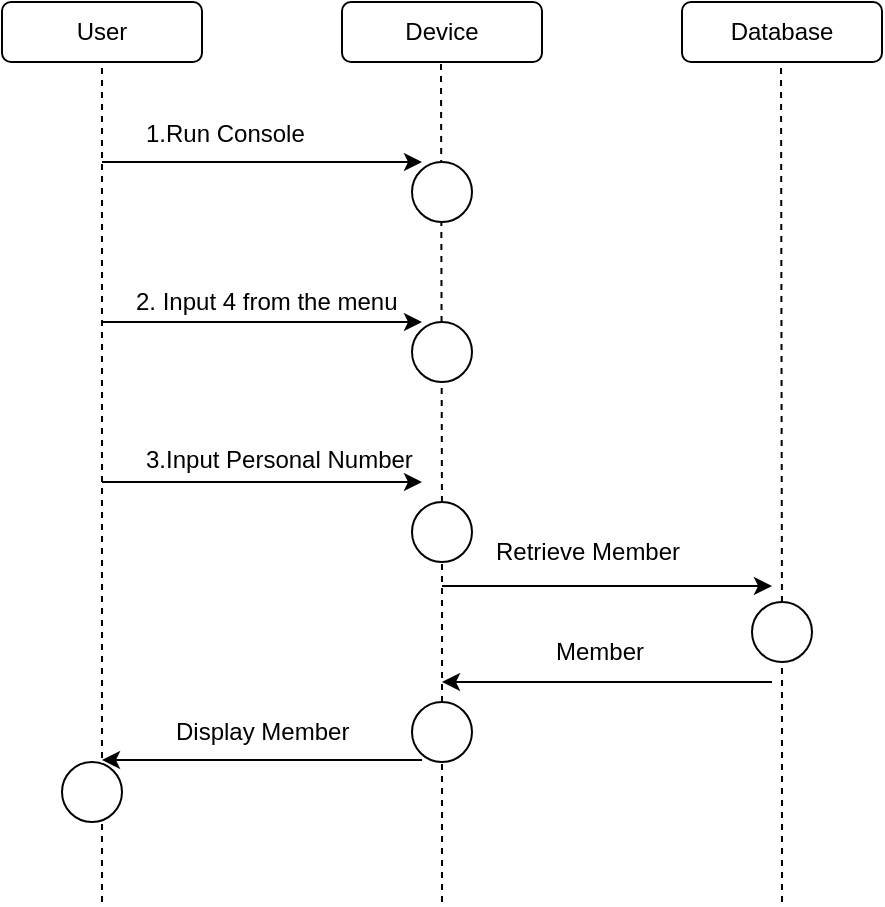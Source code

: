 <mxfile version="12.0.1" type="device" pages="1"><diagram id="l6xT7i-LliBg1LL4XF7H" name="Page-1"><mxGraphModel dx="757" dy="504" grid="1" gridSize="10" guides="1" tooltips="1" connect="1" arrows="1" fold="1" page="1" pageScale="1" pageWidth="827" pageHeight="1169" math="0" shadow="0"><root><mxCell id="0"/><mxCell id="1" parent="0"/><mxCell id="VggmB6tBiJsMWH2p0AmL-1" value="User" style="rounded=1;whiteSpace=wrap;html=1;" parent="1" vertex="1"><mxGeometry x="60" y="80" width="100" height="30" as="geometry"/></mxCell><mxCell id="VggmB6tBiJsMWH2p0AmL-2" value="Device" style="rounded=1;whiteSpace=wrap;html=1;" parent="1" vertex="1"><mxGeometry x="230" y="80" width="100" height="30" as="geometry"/></mxCell><mxCell id="VggmB6tBiJsMWH2p0AmL-3" value="Database" style="rounded=1;whiteSpace=wrap;html=1;" parent="1" vertex="1"><mxGeometry x="400" y="80" width="100" height="30" as="geometry"/></mxCell><mxCell id="VggmB6tBiJsMWH2p0AmL-4" value="" style="endArrow=none;dashed=1;html=1;entryX=0.5;entryY=1;entryDx=0;entryDy=0;" parent="1" target="VggmB6tBiJsMWH2p0AmL-1" edge="1"><mxGeometry width="50" height="50" relative="1" as="geometry"><mxPoint x="110" y="530" as="sourcePoint"/><mxPoint x="100" y="140" as="targetPoint"/></mxGeometry></mxCell><mxCell id="VggmB6tBiJsMWH2p0AmL-5" value="" style="endArrow=classic;html=1;" parent="1" edge="1"><mxGeometry width="50" height="50" relative="1" as="geometry"><mxPoint x="110" y="160" as="sourcePoint"/><mxPoint x="270" y="160" as="targetPoint"/></mxGeometry></mxCell><mxCell id="VggmB6tBiJsMWH2p0AmL-6" value="1.Run Console" style="text;html=1;resizable=0;points=[];autosize=1;align=left;verticalAlign=top;spacingTop=-4;" parent="1" vertex="1"><mxGeometry x="130" y="136" width="90" height="20" as="geometry"/></mxCell><mxCell id="VggmB6tBiJsMWH2p0AmL-7" value="" style="endArrow=none;dashed=1;html=1;entryX=0.5;entryY=1;entryDx=0;entryDy=0;" parent="1" source="ox8Hk987FoKEJF9IZT7E-2" edge="1"><mxGeometry width="50" height="50" relative="1" as="geometry"><mxPoint x="280" y="720" as="sourcePoint"/><mxPoint x="279.5" y="110" as="targetPoint"/></mxGeometry></mxCell><mxCell id="VggmB6tBiJsMWH2p0AmL-8" value="" style="ellipse;whiteSpace=wrap;html=1;aspect=fixed;" parent="1" vertex="1"><mxGeometry x="265" y="160" width="30" height="30" as="geometry"/></mxCell><mxCell id="VggmB6tBiJsMWH2p0AmL-9" value="" style="endArrow=classic;html=1;" parent="1" edge="1"><mxGeometry width="50" height="50" relative="1" as="geometry"><mxPoint x="110" y="240" as="sourcePoint"/><mxPoint x="270" y="240" as="targetPoint"/></mxGeometry></mxCell><mxCell id="VggmB6tBiJsMWH2p0AmL-10" value="2. Input 4 from the menu" style="text;html=1;resizable=0;points=[];autosize=1;align=left;verticalAlign=top;spacingTop=-4;" parent="1" vertex="1"><mxGeometry x="125" y="220" width="150" height="20" as="geometry"/></mxCell><mxCell id="VggmB6tBiJsMWH2p0AmL-11" value="" style="endArrow=classic;html=1;" parent="1" edge="1"><mxGeometry width="50" height="50" relative="1" as="geometry"><mxPoint x="110" y="320" as="sourcePoint"/><mxPoint x="270" y="320" as="targetPoint"/></mxGeometry></mxCell><mxCell id="VggmB6tBiJsMWH2p0AmL-15" value="3.Input Personal Number" style="text;html=1;resizable=0;points=[];autosize=1;align=left;verticalAlign=top;spacingTop=-4;" parent="1" vertex="1"><mxGeometry x="130" y="299" width="150" height="20" as="geometry"/></mxCell><mxCell id="VggmB6tBiJsMWH2p0AmL-18" value="" style="endArrow=none;dashed=1;html=1;entryX=0.5;entryY=1;entryDx=0;entryDy=0;" parent="1" edge="1" source="VggmB6tBiJsMWH2p0AmL-25"><mxGeometry width="50" height="50" relative="1" as="geometry"><mxPoint x="450" y="530" as="sourcePoint"/><mxPoint x="449.5" y="110" as="targetPoint"/></mxGeometry></mxCell><mxCell id="VggmB6tBiJsMWH2p0AmL-24" value="" style="ellipse;whiteSpace=wrap;html=1;aspect=fixed;" parent="1" vertex="1"><mxGeometry x="265" y="240" width="30" height="30" as="geometry"/></mxCell><mxCell id="VggmB6tBiJsMWH2p0AmL-26" value="" style="ellipse;whiteSpace=wrap;html=1;aspect=fixed;" parent="1" vertex="1"><mxGeometry x="265" y="430" width="30" height="30" as="geometry"/></mxCell><mxCell id="VggmB6tBiJsMWH2p0AmL-27" value="" style="endArrow=none;dashed=1;html=1;entryX=0.5;entryY=1;entryDx=0;entryDy=0;" parent="1" target="VggmB6tBiJsMWH2p0AmL-26" edge="1"><mxGeometry width="50" height="50" relative="1" as="geometry"><mxPoint x="280" y="530" as="sourcePoint"/><mxPoint x="279.5" y="110" as="targetPoint"/></mxGeometry></mxCell><mxCell id="VggmB6tBiJsMWH2p0AmL-25" value="" style="ellipse;whiteSpace=wrap;html=1;aspect=fixed;" parent="1" vertex="1"><mxGeometry x="435" y="380" width="30" height="30" as="geometry"/></mxCell><mxCell id="ox8Hk987FoKEJF9IZT7E-1" value="" style="endArrow=none;dashed=1;html=1;entryX=0.5;entryY=1;entryDx=0;entryDy=0;" edge="1" parent="1" target="VggmB6tBiJsMWH2p0AmL-25"><mxGeometry width="50" height="50" relative="1" as="geometry"><mxPoint x="450" y="530" as="sourcePoint"/><mxPoint x="449.5" y="110" as="targetPoint"/></mxGeometry></mxCell><mxCell id="ox8Hk987FoKEJF9IZT7E-2" value="" style="ellipse;whiteSpace=wrap;html=1;aspect=fixed;" vertex="1" parent="1"><mxGeometry x="265" y="330" width="30" height="30" as="geometry"/></mxCell><mxCell id="ox8Hk987FoKEJF9IZT7E-3" value="" style="endArrow=none;dashed=1;html=1;entryX=0.5;entryY=1;entryDx=0;entryDy=0;" edge="1" parent="1" source="VggmB6tBiJsMWH2p0AmL-26" target="ox8Hk987FoKEJF9IZT7E-2"><mxGeometry width="50" height="50" relative="1" as="geometry"><mxPoint x="280" y="410" as="sourcePoint"/><mxPoint x="279.5" y="110" as="targetPoint"/></mxGeometry></mxCell><mxCell id="ox8Hk987FoKEJF9IZT7E-5" value="" style="endArrow=classic;html=1;" edge="1" parent="1"><mxGeometry width="50" height="50" relative="1" as="geometry"><mxPoint x="280" y="372" as="sourcePoint"/><mxPoint x="445" y="372" as="targetPoint"/></mxGeometry></mxCell><mxCell id="ox8Hk987FoKEJF9IZT7E-6" value="Retrieve Member&amp;nbsp;" style="text;html=1;resizable=0;points=[];autosize=1;align=left;verticalAlign=top;spacingTop=-4;" vertex="1" parent="1"><mxGeometry x="305" y="345" width="110" height="20" as="geometry"/></mxCell><mxCell id="ox8Hk987FoKEJF9IZT7E-7" value="" style="endArrow=classic;html=1;" edge="1" parent="1"><mxGeometry width="50" height="50" relative="1" as="geometry"><mxPoint x="445" y="420" as="sourcePoint"/><mxPoint x="280" y="420" as="targetPoint"/></mxGeometry></mxCell><mxCell id="ox8Hk987FoKEJF9IZT7E-8" value="" style="endArrow=classic;html=1;" edge="1" parent="1"><mxGeometry width="50" height="50" relative="1" as="geometry"><mxPoint x="270" y="459" as="sourcePoint"/><mxPoint x="110" y="459" as="targetPoint"/></mxGeometry></mxCell><mxCell id="ox8Hk987FoKEJF9IZT7E-9" value="Display Member&amp;nbsp;" style="text;html=1;resizable=0;points=[];autosize=1;align=left;verticalAlign=top;spacingTop=-4;" vertex="1" parent="1"><mxGeometry x="145" y="435" width="110" height="20" as="geometry"/></mxCell><mxCell id="ox8Hk987FoKEJF9IZT7E-10" value="Member" style="text;html=1;resizable=0;points=[];autosize=1;align=left;verticalAlign=top;spacingTop=-4;" vertex="1" parent="1"><mxGeometry x="335" y="395" width="60" height="20" as="geometry"/></mxCell><mxCell id="ox8Hk987FoKEJF9IZT7E-11" value="" style="ellipse;whiteSpace=wrap;html=1;aspect=fixed;" vertex="1" parent="1"><mxGeometry x="90" y="460" width="30" height="30" as="geometry"/></mxCell></root></mxGraphModel></diagram></mxfile>